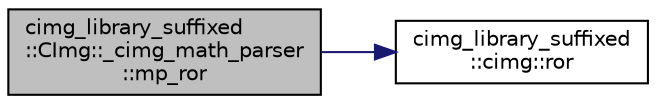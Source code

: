 digraph "cimg_library_suffixed::CImg::_cimg_math_parser::mp_ror"
{
  edge [fontname="Helvetica",fontsize="10",labelfontname="Helvetica",labelfontsize="10"];
  node [fontname="Helvetica",fontsize="10",shape=record];
  rankdir="LR";
  Node948 [label="cimg_library_suffixed\l::CImg::_cimg_math_parser\l::mp_ror",height=0.2,width=0.4,color="black", fillcolor="grey75", style="filled", fontcolor="black"];
  Node948 -> Node949 [color="midnightblue",fontsize="10",style="solid",fontname="Helvetica"];
  Node949 [label="cimg_library_suffixed\l::cimg::ror",height=0.2,width=0.4,color="black", fillcolor="white", style="filled",URL="$namespacecimg__library__suffixed_1_1cimg.html#ab616eb52e66e664293d16a9bcfa9a9b4",tooltip="Bitwise-rotate value on the right. "];
}
